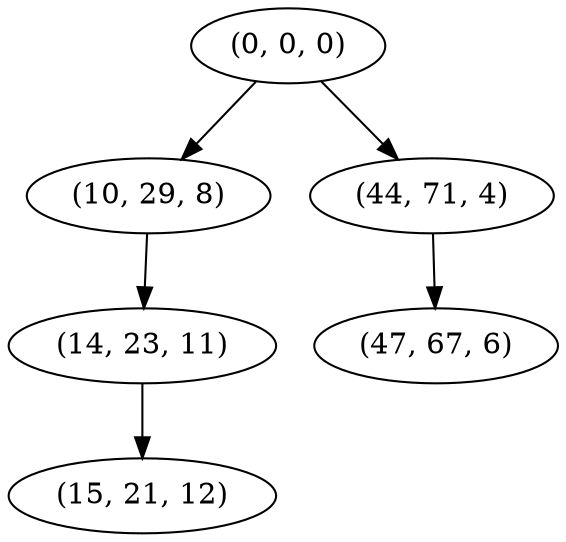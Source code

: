 digraph tree {
    "(0, 0, 0)";
    "(10, 29, 8)";
    "(14, 23, 11)";
    "(15, 21, 12)";
    "(44, 71, 4)";
    "(47, 67, 6)";
    "(0, 0, 0)" -> "(10, 29, 8)";
    "(0, 0, 0)" -> "(44, 71, 4)";
    "(10, 29, 8)" -> "(14, 23, 11)";
    "(14, 23, 11)" -> "(15, 21, 12)";
    "(44, 71, 4)" -> "(47, 67, 6)";
}
